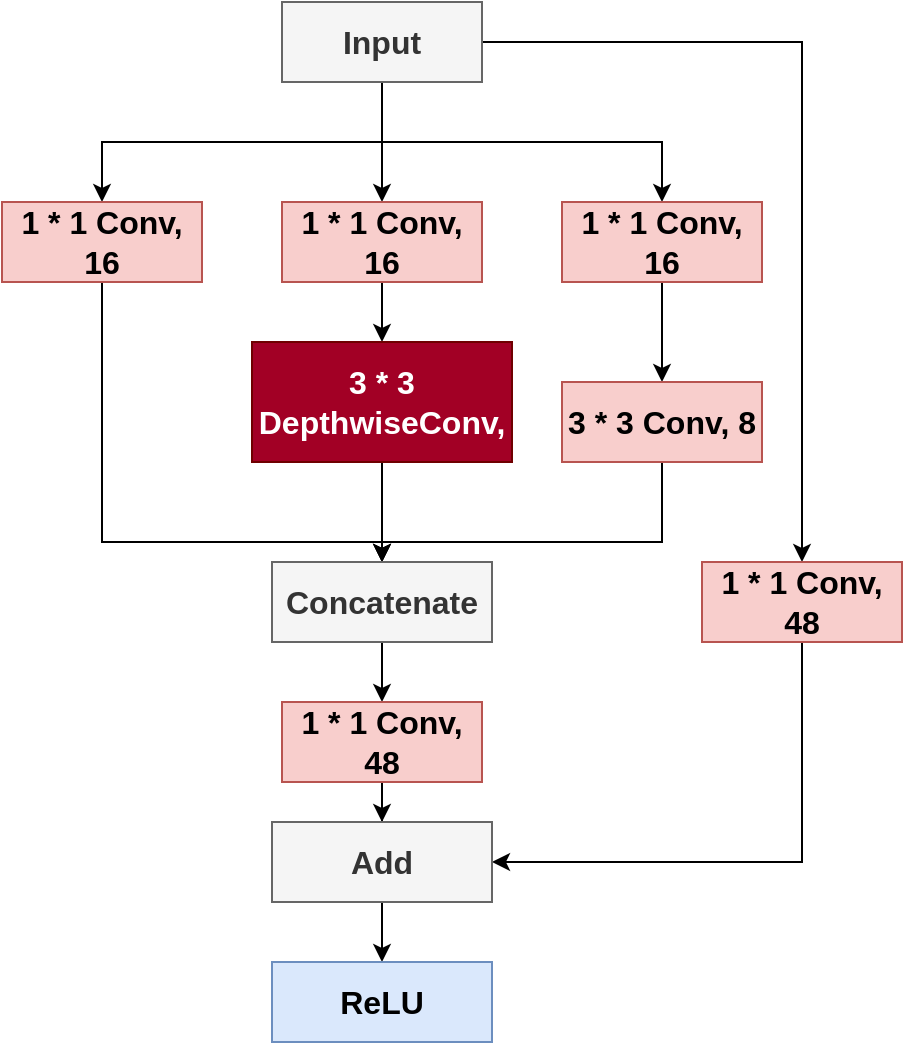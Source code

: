 <mxfile version="24.2.0" type="device">
  <diagram name="Page-1" id="ghLU2QvZogxc2ZxFxqYA">
    <mxGraphModel dx="2261" dy="746" grid="1" gridSize="10" guides="1" tooltips="1" connect="1" arrows="1" fold="1" page="1" pageScale="1" pageWidth="827" pageHeight="1169" math="0" shadow="0">
      <root>
        <mxCell id="0" />
        <mxCell id="1" parent="0" />
        <mxCell id="4mxuLvF6SYFNdhMcDkmm-1" value="" style="edgeStyle=orthogonalEdgeStyle;rounded=0;orthogonalLoop=1;jettySize=auto;html=1;" edge="1" parent="1" source="4mxuLvF6SYFNdhMcDkmm-5" target="4mxuLvF6SYFNdhMcDkmm-9">
          <mxGeometry relative="1" as="geometry" />
        </mxCell>
        <mxCell id="4mxuLvF6SYFNdhMcDkmm-2" style="edgeStyle=orthogonalEdgeStyle;rounded=0;orthogonalLoop=1;jettySize=auto;html=1;exitX=0.5;exitY=1;exitDx=0;exitDy=0;entryX=0.5;entryY=0;entryDx=0;entryDy=0;" edge="1" parent="1" source="4mxuLvF6SYFNdhMcDkmm-5" target="4mxuLvF6SYFNdhMcDkmm-7">
          <mxGeometry relative="1" as="geometry" />
        </mxCell>
        <mxCell id="4mxuLvF6SYFNdhMcDkmm-3" style="edgeStyle=orthogonalEdgeStyle;rounded=0;orthogonalLoop=1;jettySize=auto;html=1;exitX=0.5;exitY=1;exitDx=0;exitDy=0;entryX=0.5;entryY=0;entryDx=0;entryDy=0;" edge="1" parent="1" source="4mxuLvF6SYFNdhMcDkmm-5" target="4mxuLvF6SYFNdhMcDkmm-11">
          <mxGeometry relative="1" as="geometry" />
        </mxCell>
        <mxCell id="4mxuLvF6SYFNdhMcDkmm-4" style="edgeStyle=orthogonalEdgeStyle;rounded=0;orthogonalLoop=1;jettySize=auto;html=1;exitX=1;exitY=0.5;exitDx=0;exitDy=0;entryX=0.5;entryY=0;entryDx=0;entryDy=0;" edge="1" parent="1" source="4mxuLvF6SYFNdhMcDkmm-5" target="4mxuLvF6SYFNdhMcDkmm-21">
          <mxGeometry relative="1" as="geometry">
            <mxPoint x="-60" y="380" as="targetPoint" />
          </mxGeometry>
        </mxCell>
        <mxCell id="4mxuLvF6SYFNdhMcDkmm-5" value="&lt;b&gt;&lt;font style=&quot;font-size: 16px;&quot;&gt;Input&lt;/font&gt;&lt;/b&gt;" style="rounded=0;whiteSpace=wrap;html=1;fillColor=#f5f5f5;fontColor=#333333;strokeColor=#666666;" vertex="1" parent="1">
          <mxGeometry x="-340" y="50" width="100" height="40" as="geometry" />
        </mxCell>
        <mxCell id="4mxuLvF6SYFNdhMcDkmm-6" style="edgeStyle=orthogonalEdgeStyle;rounded=0;orthogonalLoop=1;jettySize=auto;html=1;exitX=0.5;exitY=1;exitDx=0;exitDy=0;entryX=0.5;entryY=0;entryDx=0;entryDy=0;" edge="1" parent="1" source="4mxuLvF6SYFNdhMcDkmm-7" target="4mxuLvF6SYFNdhMcDkmm-17">
          <mxGeometry relative="1" as="geometry">
            <Array as="points">
              <mxPoint x="-430" y="320" />
              <mxPoint x="-290" y="320" />
            </Array>
          </mxGeometry>
        </mxCell>
        <mxCell id="4mxuLvF6SYFNdhMcDkmm-7" value="&lt;span style=&quot;font-size: 16px;&quot;&gt;&lt;b&gt;1 * 1 Conv, 16&lt;/b&gt;&lt;/span&gt;" style="rounded=0;whiteSpace=wrap;html=1;fillColor=#f8cecc;strokeColor=#b85450;" vertex="1" parent="1">
          <mxGeometry x="-480" y="150" width="100" height="40" as="geometry" />
        </mxCell>
        <mxCell id="4mxuLvF6SYFNdhMcDkmm-8" value="" style="edgeStyle=orthogonalEdgeStyle;rounded=0;orthogonalLoop=1;jettySize=auto;html=1;entryX=0.5;entryY=0;entryDx=0;entryDy=0;" edge="1" parent="1" source="4mxuLvF6SYFNdhMcDkmm-9" target="4mxuLvF6SYFNdhMcDkmm-25">
          <mxGeometry relative="1" as="geometry">
            <mxPoint x="-290" y="240" as="targetPoint" />
          </mxGeometry>
        </mxCell>
        <mxCell id="4mxuLvF6SYFNdhMcDkmm-9" value="&lt;b&gt;&lt;font style=&quot;font-size: 16px;&quot;&gt;1 * 1 Conv, 16&lt;/font&gt;&lt;/b&gt;" style="rounded=0;whiteSpace=wrap;html=1;fillColor=#f8cecc;strokeColor=#b85450;" vertex="1" parent="1">
          <mxGeometry x="-340" y="150" width="100" height="40" as="geometry" />
        </mxCell>
        <mxCell id="4mxuLvF6SYFNdhMcDkmm-10" value="" style="edgeStyle=orthogonalEdgeStyle;rounded=0;orthogonalLoop=1;jettySize=auto;html=1;" edge="1" parent="1" source="4mxuLvF6SYFNdhMcDkmm-11" target="4mxuLvF6SYFNdhMcDkmm-15">
          <mxGeometry relative="1" as="geometry" />
        </mxCell>
        <mxCell id="4mxuLvF6SYFNdhMcDkmm-11" value="&lt;font size=&quot;1&quot;&gt;&lt;b style=&quot;font-size: 16px;&quot;&gt;1 * 1 Conv, 16&lt;/b&gt;&lt;/font&gt;" style="rounded=0;whiteSpace=wrap;html=1;fillColor=#f8cecc;strokeColor=#b85450;" vertex="1" parent="1">
          <mxGeometry x="-200" y="150" width="100" height="40" as="geometry" />
        </mxCell>
        <mxCell id="4mxuLvF6SYFNdhMcDkmm-12" style="edgeStyle=orthogonalEdgeStyle;rounded=0;orthogonalLoop=1;jettySize=auto;html=1;entryX=0.5;entryY=0;entryDx=0;entryDy=0;" edge="1" parent="1" source="4mxuLvF6SYFNdhMcDkmm-25" target="4mxuLvF6SYFNdhMcDkmm-17">
          <mxGeometry relative="1" as="geometry">
            <mxPoint x="-290" y="280" as="sourcePoint" />
          </mxGeometry>
        </mxCell>
        <mxCell id="4mxuLvF6SYFNdhMcDkmm-14" style="edgeStyle=orthogonalEdgeStyle;rounded=0;orthogonalLoop=1;jettySize=auto;html=1;exitX=0.5;exitY=1;exitDx=0;exitDy=0;entryX=0.5;entryY=0;entryDx=0;entryDy=0;" edge="1" parent="1" source="4mxuLvF6SYFNdhMcDkmm-15" target="4mxuLvF6SYFNdhMcDkmm-17">
          <mxGeometry relative="1" as="geometry">
            <mxPoint x="-160" y="330" as="targetPoint" />
            <Array as="points">
              <mxPoint x="-150" y="320" />
              <mxPoint x="-290" y="320" />
            </Array>
          </mxGeometry>
        </mxCell>
        <mxCell id="4mxuLvF6SYFNdhMcDkmm-15" value="&lt;font size=&quot;1&quot;&gt;&lt;b style=&quot;font-size: 16px;&quot;&gt;3 * 3 Conv, 8&lt;/b&gt;&lt;/font&gt;" style="rounded=0;whiteSpace=wrap;html=1;fillColor=#f8cecc;strokeColor=#b85450;" vertex="1" parent="1">
          <mxGeometry x="-200" y="240" width="100" height="40" as="geometry" />
        </mxCell>
        <mxCell id="4mxuLvF6SYFNdhMcDkmm-16" value="" style="edgeStyle=orthogonalEdgeStyle;rounded=0;orthogonalLoop=1;jettySize=auto;html=1;" edge="1" parent="1" source="4mxuLvF6SYFNdhMcDkmm-17" target="4mxuLvF6SYFNdhMcDkmm-19">
          <mxGeometry relative="1" as="geometry" />
        </mxCell>
        <mxCell id="4mxuLvF6SYFNdhMcDkmm-17" value="&lt;b&gt;&lt;font style=&quot;font-size: 16px;&quot;&gt;Concatenate&lt;/font&gt;&lt;/b&gt;" style="rounded=0;whiteSpace=wrap;html=1;fillColor=#f5f5f5;fontColor=#333333;strokeColor=#666666;" vertex="1" parent="1">
          <mxGeometry x="-345" y="330" width="110" height="40" as="geometry" />
        </mxCell>
        <mxCell id="4mxuLvF6SYFNdhMcDkmm-18" value="" style="edgeStyle=orthogonalEdgeStyle;rounded=0;orthogonalLoop=1;jettySize=auto;html=1;" edge="1" parent="1" source="4mxuLvF6SYFNdhMcDkmm-19" target="4mxuLvF6SYFNdhMcDkmm-23">
          <mxGeometry relative="1" as="geometry" />
        </mxCell>
        <mxCell id="4mxuLvF6SYFNdhMcDkmm-19" value="&lt;b&gt;&lt;font style=&quot;font-size: 16px;&quot;&gt;1 * 1 Conv, 48&lt;/font&gt;&lt;/b&gt;" style="rounded=0;whiteSpace=wrap;html=1;fillColor=#f8cecc;strokeColor=#b85450;" vertex="1" parent="1">
          <mxGeometry x="-340" y="400" width="100" height="40" as="geometry" />
        </mxCell>
        <mxCell id="4mxuLvF6SYFNdhMcDkmm-20" style="edgeStyle=orthogonalEdgeStyle;rounded=0;orthogonalLoop=1;jettySize=auto;html=1;exitX=0.5;exitY=1;exitDx=0;exitDy=0;entryX=1;entryY=0.5;entryDx=0;entryDy=0;" edge="1" parent="1" source="4mxuLvF6SYFNdhMcDkmm-21" target="4mxuLvF6SYFNdhMcDkmm-23">
          <mxGeometry relative="1" as="geometry" />
        </mxCell>
        <mxCell id="4mxuLvF6SYFNdhMcDkmm-21" value="&lt;b&gt;&lt;font style=&quot;font-size: 16px;&quot;&gt;1 * 1 Conv, 48&lt;/font&gt;&lt;/b&gt;" style="rounded=0;whiteSpace=wrap;html=1;fillColor=#f8cecc;strokeColor=#b85450;" vertex="1" parent="1">
          <mxGeometry x="-130" y="330" width="100" height="40" as="geometry" />
        </mxCell>
        <mxCell id="4mxuLvF6SYFNdhMcDkmm-22" value="" style="edgeStyle=orthogonalEdgeStyle;rounded=0;orthogonalLoop=1;jettySize=auto;html=1;" edge="1" parent="1" source="4mxuLvF6SYFNdhMcDkmm-23" target="4mxuLvF6SYFNdhMcDkmm-24">
          <mxGeometry relative="1" as="geometry" />
        </mxCell>
        <mxCell id="4mxuLvF6SYFNdhMcDkmm-23" value="&lt;b&gt;&lt;font style=&quot;font-size: 16px;&quot;&gt;Add&lt;/font&gt;&lt;/b&gt;" style="rounded=0;whiteSpace=wrap;html=1;fillColor=#f5f5f5;fontColor=#333333;strokeColor=#666666;" vertex="1" parent="1">
          <mxGeometry x="-345" y="460" width="110" height="40" as="geometry" />
        </mxCell>
        <mxCell id="4mxuLvF6SYFNdhMcDkmm-24" value="&lt;b&gt;&lt;font style=&quot;font-size: 16px;&quot;&gt;ReLU&lt;/font&gt;&lt;/b&gt;" style="rounded=0;whiteSpace=wrap;html=1;fillColor=#dae8fc;strokeColor=#6c8ebf;" vertex="1" parent="1">
          <mxGeometry x="-345" y="530" width="110" height="40" as="geometry" />
        </mxCell>
        <mxCell id="4mxuLvF6SYFNdhMcDkmm-25" value="&lt;span style=&quot;font-size: 16px;&quot;&gt;&lt;b&gt;3 * 3&lt;/b&gt;&lt;/span&gt;&lt;div&gt;&lt;span style=&quot;font-size: 16px;&quot;&gt;&lt;b&gt;DepthwiseConv,&lt;/b&gt;&lt;/span&gt;&lt;/div&gt;" style="rounded=0;whiteSpace=wrap;html=1;fillColor=#A20025;strokeColor=#6F0000;fontColor=#ffffff;" vertex="1" parent="1">
          <mxGeometry x="-355" y="220" width="130" height="60" as="geometry" />
        </mxCell>
      </root>
    </mxGraphModel>
  </diagram>
</mxfile>
